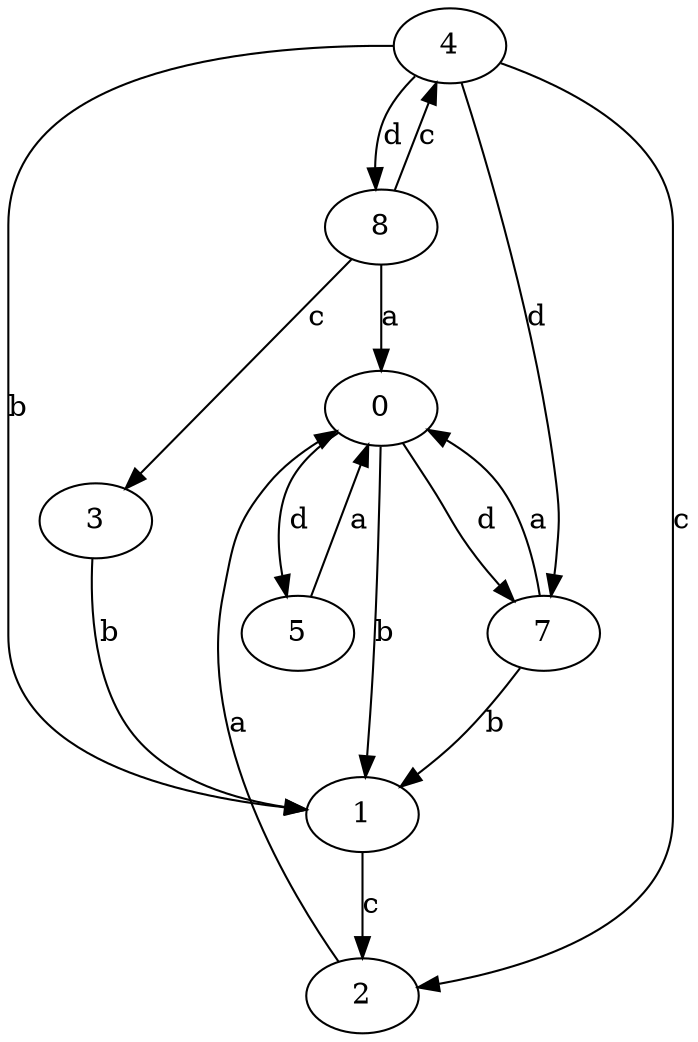strict digraph  {
0;
1;
2;
3;
4;
5;
7;
8;
0 -> 1  [label=b];
0 -> 5  [label=d];
0 -> 7  [label=d];
1 -> 2  [label=c];
2 -> 0  [label=a];
3 -> 1  [label=b];
4 -> 1  [label=b];
4 -> 2  [label=c];
4 -> 7  [label=d];
4 -> 8  [label=d];
5 -> 0  [label=a];
7 -> 0  [label=a];
7 -> 1  [label=b];
8 -> 0  [label=a];
8 -> 3  [label=c];
8 -> 4  [label=c];
}
